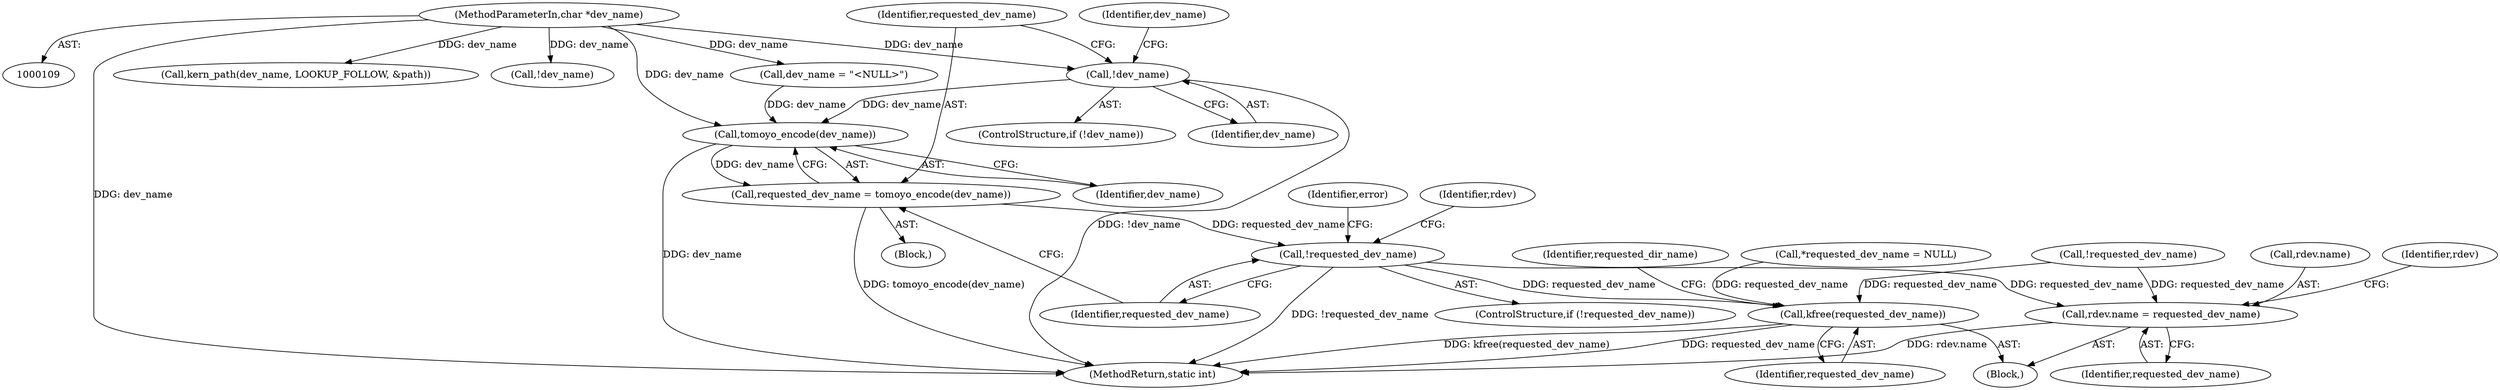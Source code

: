 digraph "0_linux_4e78c724d47e2342aa8fde61f6b8536f662f795f@pointer" {
"1000288" [label="(Call,!dev_name)"];
"1000111" [label="(MethodParameterIn,char *dev_name)"];
"1000295" [label="(Call,tomoyo_encode(dev_name))"];
"1000293" [label="(Call,requested_dev_name = tomoyo_encode(dev_name))"];
"1000298" [label="(Call,!requested_dev_name)"];
"1000306" [label="(Call,rdev.name = requested_dev_name)"];
"1000380" [label="(Call,kfree(requested_dev_name))"];
"1000288" [label="(Call,!dev_name)"];
"1000295" [label="(Call,tomoyo_encode(dev_name))"];
"1000302" [label="(Identifier,error)"];
"1000111" [label="(MethodParameterIn,char *dev_name)"];
"1000392" [label="(MethodReturn,static int)"];
"1000115" [label="(Block,)"];
"1000257" [label="(Call,kern_path(dev_name, LOOKUP_FOLLOW, &path))"];
"1000294" [label="(Identifier,requested_dev_name)"];
"1000130" [label="(Call,*requested_dev_name = NULL)"];
"1000277" [label="(Call,!requested_dev_name)"];
"1000286" [label="(Block,)"];
"1000297" [label="(ControlStructure,if (!requested_dev_name))"];
"1000296" [label="(Identifier,dev_name)"];
"1000291" [label="(Identifier,dev_name)"];
"1000383" [label="(Identifier,requested_dir_name)"];
"1000299" [label="(Identifier,requested_dev_name)"];
"1000290" [label="(Call,dev_name = \"<NULL>\")"];
"1000310" [label="(Identifier,requested_dev_name)"];
"1000289" [label="(Identifier,dev_name)"];
"1000307" [label="(Call,rdev.name)"];
"1000381" [label="(Identifier,requested_dev_name)"];
"1000308" [label="(Identifier,rdev)"];
"1000313" [label="(Identifier,rdev)"];
"1000287" [label="(ControlStructure,if (!dev_name))"];
"1000380" [label="(Call,kfree(requested_dev_name))"];
"1000306" [label="(Call,rdev.name = requested_dev_name)"];
"1000298" [label="(Call,!requested_dev_name)"];
"1000293" [label="(Call,requested_dev_name = tomoyo_encode(dev_name))"];
"1000255" [label="(Call,!dev_name)"];
"1000288" -> "1000287"  [label="AST: "];
"1000288" -> "1000289"  [label="CFG: "];
"1000289" -> "1000288"  [label="AST: "];
"1000291" -> "1000288"  [label="CFG: "];
"1000294" -> "1000288"  [label="CFG: "];
"1000288" -> "1000392"  [label="DDG: !dev_name"];
"1000111" -> "1000288"  [label="DDG: dev_name"];
"1000288" -> "1000295"  [label="DDG: dev_name"];
"1000111" -> "1000109"  [label="AST: "];
"1000111" -> "1000392"  [label="DDG: dev_name"];
"1000111" -> "1000255"  [label="DDG: dev_name"];
"1000111" -> "1000257"  [label="DDG: dev_name"];
"1000111" -> "1000290"  [label="DDG: dev_name"];
"1000111" -> "1000295"  [label="DDG: dev_name"];
"1000295" -> "1000293"  [label="AST: "];
"1000295" -> "1000296"  [label="CFG: "];
"1000296" -> "1000295"  [label="AST: "];
"1000293" -> "1000295"  [label="CFG: "];
"1000295" -> "1000392"  [label="DDG: dev_name"];
"1000295" -> "1000293"  [label="DDG: dev_name"];
"1000290" -> "1000295"  [label="DDG: dev_name"];
"1000293" -> "1000286"  [label="AST: "];
"1000294" -> "1000293"  [label="AST: "];
"1000299" -> "1000293"  [label="CFG: "];
"1000293" -> "1000392"  [label="DDG: tomoyo_encode(dev_name)"];
"1000293" -> "1000298"  [label="DDG: requested_dev_name"];
"1000298" -> "1000297"  [label="AST: "];
"1000298" -> "1000299"  [label="CFG: "];
"1000299" -> "1000298"  [label="AST: "];
"1000302" -> "1000298"  [label="CFG: "];
"1000308" -> "1000298"  [label="CFG: "];
"1000298" -> "1000392"  [label="DDG: !requested_dev_name"];
"1000298" -> "1000306"  [label="DDG: requested_dev_name"];
"1000298" -> "1000380"  [label="DDG: requested_dev_name"];
"1000306" -> "1000115"  [label="AST: "];
"1000306" -> "1000310"  [label="CFG: "];
"1000307" -> "1000306"  [label="AST: "];
"1000310" -> "1000306"  [label="AST: "];
"1000313" -> "1000306"  [label="CFG: "];
"1000306" -> "1000392"  [label="DDG: rdev.name"];
"1000277" -> "1000306"  [label="DDG: requested_dev_name"];
"1000380" -> "1000115"  [label="AST: "];
"1000380" -> "1000381"  [label="CFG: "];
"1000381" -> "1000380"  [label="AST: "];
"1000383" -> "1000380"  [label="CFG: "];
"1000380" -> "1000392"  [label="DDG: kfree(requested_dev_name)"];
"1000380" -> "1000392"  [label="DDG: requested_dev_name"];
"1000277" -> "1000380"  [label="DDG: requested_dev_name"];
"1000130" -> "1000380"  [label="DDG: requested_dev_name"];
}
